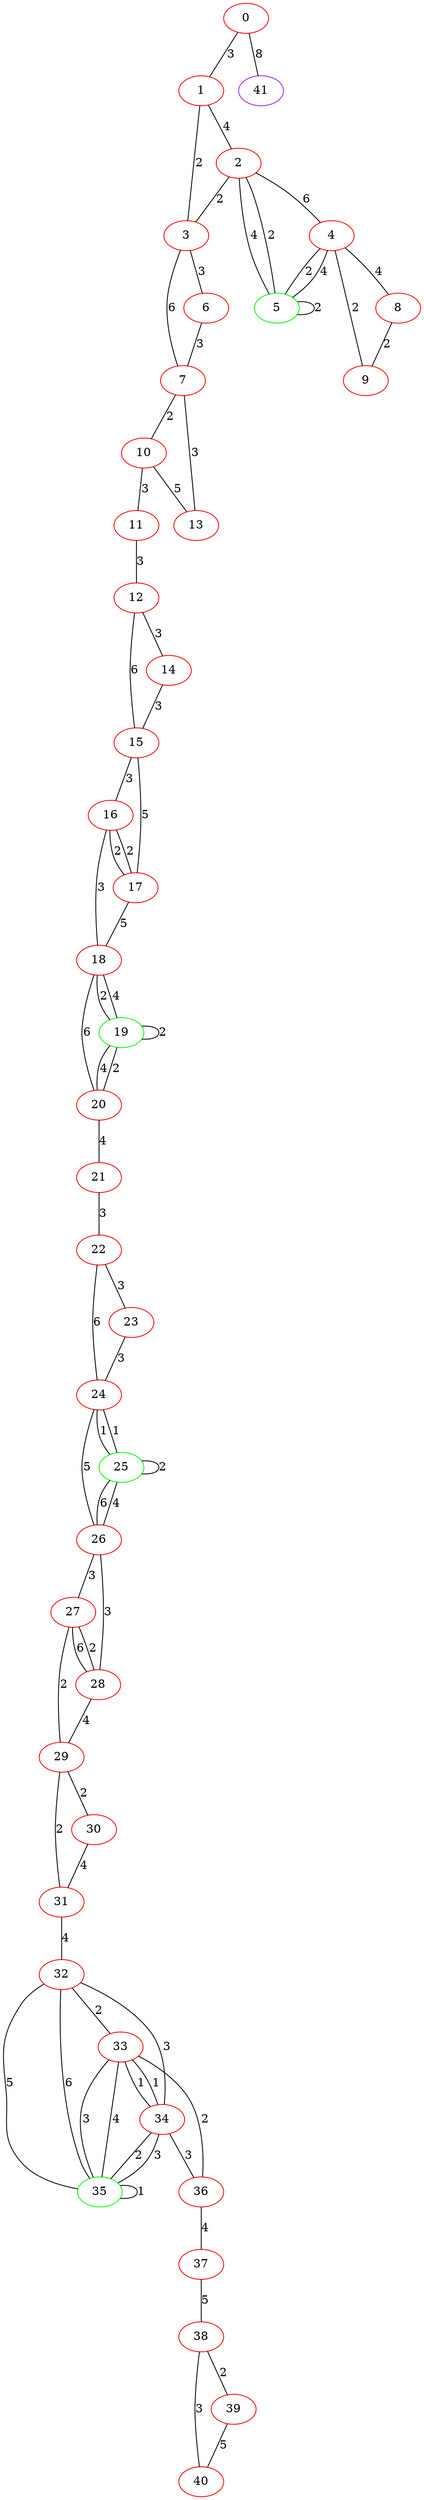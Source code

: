 graph "" {
0 [color=red, weight=1];
1 [color=red, weight=1];
2 [color=red, weight=1];
3 [color=red, weight=1];
4 [color=red, weight=1];
5 [color=green, weight=2];
6 [color=red, weight=1];
7 [color=red, weight=1];
8 [color=red, weight=1];
9 [color=red, weight=1];
10 [color=red, weight=1];
11 [color=red, weight=1];
12 [color=red, weight=1];
13 [color=red, weight=1];
14 [color=red, weight=1];
15 [color=red, weight=1];
16 [color=red, weight=1];
17 [color=red, weight=1];
18 [color=red, weight=1];
19 [color=green, weight=2];
20 [color=red, weight=1];
21 [color=red, weight=1];
22 [color=red, weight=1];
23 [color=red, weight=1];
24 [color=red, weight=1];
25 [color=green, weight=2];
26 [color=red, weight=1];
27 [color=red, weight=1];
28 [color=red, weight=1];
29 [color=red, weight=1];
30 [color=red, weight=1];
31 [color=red, weight=1];
32 [color=red, weight=1];
33 [color=red, weight=1];
34 [color=red, weight=1];
35 [color=green, weight=2];
36 [color=red, weight=1];
37 [color=red, weight=1];
38 [color=red, weight=1];
39 [color=red, weight=1];
40 [color=red, weight=1];
41 [color=purple, weight=4];
0 -- 1  [key=0, label=3];
0 -- 41  [key=0, label=8];
1 -- 2  [key=0, label=4];
1 -- 3  [key=0, label=2];
2 -- 3  [key=0, label=2];
2 -- 4  [key=0, label=6];
2 -- 5  [key=0, label=4];
2 -- 5  [key=1, label=2];
3 -- 6  [key=0, label=3];
3 -- 7  [key=0, label=6];
4 -- 8  [key=0, label=4];
4 -- 9  [key=0, label=2];
4 -- 5  [key=0, label=2];
4 -- 5  [key=1, label=4];
5 -- 5  [key=0, label=2];
6 -- 7  [key=0, label=3];
7 -- 10  [key=0, label=2];
7 -- 13  [key=0, label=3];
8 -- 9  [key=0, label=2];
10 -- 11  [key=0, label=3];
10 -- 13  [key=0, label=5];
11 -- 12  [key=0, label=3];
12 -- 14  [key=0, label=3];
12 -- 15  [key=0, label=6];
14 -- 15  [key=0, label=3];
15 -- 16  [key=0, label=3];
15 -- 17  [key=0, label=5];
16 -- 17  [key=0, label=2];
16 -- 17  [key=1, label=2];
16 -- 18  [key=0, label=3];
17 -- 18  [key=0, label=5];
18 -- 19  [key=0, label=2];
18 -- 19  [key=1, label=4];
18 -- 20  [key=0, label=6];
19 -- 19  [key=0, label=2];
19 -- 20  [key=0, label=4];
19 -- 20  [key=1, label=2];
20 -- 21  [key=0, label=4];
21 -- 22  [key=0, label=3];
22 -- 24  [key=0, label=6];
22 -- 23  [key=0, label=3];
23 -- 24  [key=0, label=3];
24 -- 25  [key=0, label=1];
24 -- 25  [key=1, label=1];
24 -- 26  [key=0, label=5];
25 -- 25  [key=0, label=2];
25 -- 26  [key=0, label=6];
25 -- 26  [key=1, label=4];
26 -- 27  [key=0, label=3];
26 -- 28  [key=0, label=3];
27 -- 28  [key=0, label=6];
27 -- 28  [key=1, label=2];
27 -- 29  [key=0, label=2];
28 -- 29  [key=0, label=4];
29 -- 30  [key=0, label=2];
29 -- 31  [key=0, label=2];
30 -- 31  [key=0, label=4];
31 -- 32  [key=0, label=4];
32 -- 33  [key=0, label=2];
32 -- 34  [key=0, label=3];
32 -- 35  [key=0, label=5];
32 -- 35  [key=1, label=6];
33 -- 34  [key=0, label=1];
33 -- 34  [key=1, label=1];
33 -- 35  [key=0, label=3];
33 -- 35  [key=1, label=4];
33 -- 36  [key=0, label=2];
34 -- 35  [key=0, label=2];
34 -- 35  [key=1, label=3];
34 -- 36  [key=0, label=3];
35 -- 35  [key=0, label=1];
36 -- 37  [key=0, label=4];
37 -- 38  [key=0, label=5];
38 -- 40  [key=0, label=3];
38 -- 39  [key=0, label=2];
39 -- 40  [key=0, label=5];
}
